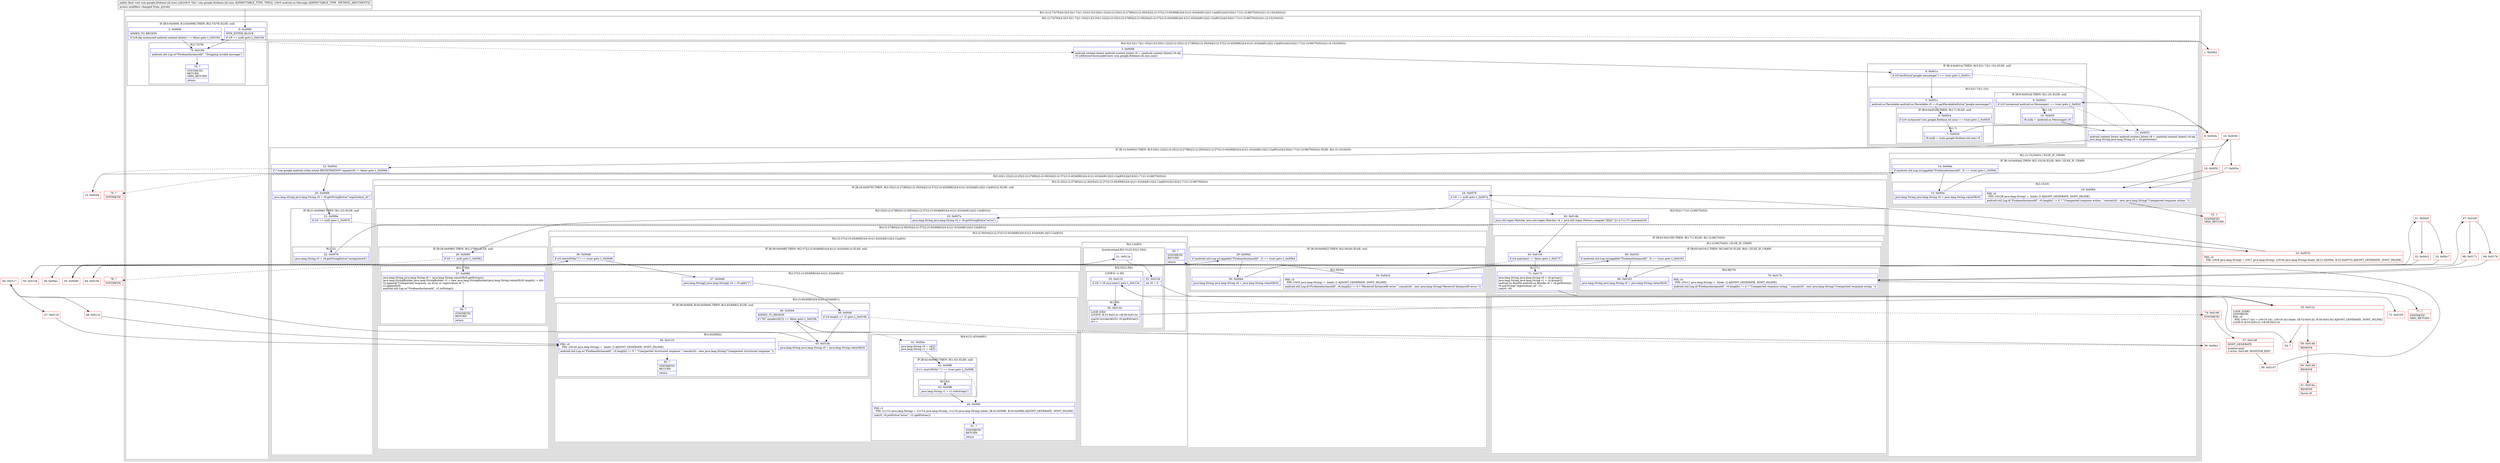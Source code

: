 digraph "CFG forcom.google.firebase.iid.zzau.zzb(Landroid\/os\/Message;)V" {
subgraph cluster_Region_1021164918 {
label = "R(1:(2:(2:73|79)|(4:3|(3:5|(1:7)|(1:10))|11|(3:20|(1:22)|(2:(2:25|(2:(2:27|80)|(2:(2:30|34)|(2:(2:37|(2:(3:45|49|82)|(4:41|(1:43)|44|81)))|(2:12a|83)))))|(2:62|(1:71)(1:(2:66|70)(0)))))(1:(2:15|19)(0)))))";
node [shape=record,color=blue];
subgraph cluster_Region_27125381 {
label = "R(2:(2:73|79)|(4:3|(3:5|(1:7)|(1:10))|11|(3:20|(1:22)|(2:(2:25|(2:(2:27|80)|(2:(2:30|34)|(2:(2:37|(2:(3:45|49|82)|(4:41|(1:43)|44|81)))|(2:12a|83)))))|(2:62|(1:71)(1:(2:66|70)(0)))))(1:(2:15|19)(0))))";
node [shape=record,color=blue];
subgraph cluster_IfRegion_1754377066 {
label = "IF [B:0:0x0000, B:2:0x0006] THEN: R(2:73|79) ELSE: null";
node [shape=record,color=blue];
Node_0 [shape=record,label="{0\:\ 0x0000|MTH_ENTER_BLOCK\l|if (r9 == null) goto L_0x0194\l}"];
Node_2 [shape=record,label="{2\:\ 0x0006|ADDED_TO_REGION\l|if ((r9.obj instanceof android.content.Intent) == false) goto L_0x0194\l}"];
subgraph cluster_Region_553597288 {
label = "R(2:73|79)";
node [shape=record,color=blue];
Node_73 [shape=record,label="{73\:\ 0x0194|android.util.Log.w(\"FirebaseInstanceId\", \"Dropping invalid message\")\l}"];
Node_79 [shape=record,label="{79\:\ ?|SYNTHETIC\lRETURN\lORIG_RETURN\l|return\l}"];
}
}
subgraph cluster_Region_382395954 {
label = "R(4:3|(3:5|(1:7)|(1:10))|11|(3:20|(1:22)|(2:(2:25|(2:(2:27|80)|(2:(2:30|34)|(2:(2:37|(2:(3:45|49|82)|(4:41|(1:43)|44|81)))|(2:12a|83)))))|(2:62|(1:71)(1:(2:66|70)(0)))))(1:(2:15|19)(0)))";
node [shape=record,color=blue];
Node_3 [shape=record,label="{3\:\ 0x0008|android.content.Intent android.content.Intent r0 = (android.content.Intent) r9.obj\lr0.setExtrasClassLoader(new com.google.firebase.iid.zzm.zza())\l}"];
subgraph cluster_IfRegion_1335518450 {
label = "IF [B:4:0x001a] THEN: R(3:5|(1:7)|(1:10)) ELSE: null";
node [shape=record,color=blue];
Node_4 [shape=record,label="{4\:\ 0x001a|if (r0.hasExtra(\"google.messenger\") == true) goto L_0x001c\l}"];
subgraph cluster_Region_1869577850 {
label = "R(3:5|(1:7)|(1:10))";
node [shape=record,color=blue];
Node_5 [shape=record,label="{5\:\ 0x001c|android.os.Parcelable android.os.Parcelable r0 = r0.getParcelableExtra(\"google.messenger\")\l}"];
subgraph cluster_IfRegion_342120579 {
label = "IF [B:6:0x0024] THEN: R(1:7) ELSE: null";
node [shape=record,color=blue];
Node_6 [shape=record,label="{6\:\ 0x0024|if ((r0 instanceof com.google.firebase.iid.zzm) == true) goto L_0x0026\l}"];
subgraph cluster_Region_2073424534 {
label = "R(1:7)";
node [shape=record,color=blue];
Node_7 [shape=record,label="{7\:\ 0x0026|r8.zzdb = (com.google.firebase.iid.zzm) r0\l}"];
}
}
subgraph cluster_IfRegion_1462454373 {
label = "IF [B:9:0x002d] THEN: R(1:10) ELSE: null";
node [shape=record,color=blue];
Node_9 [shape=record,label="{9\:\ 0x002d|if ((r0 instanceof android.os.Messenger) == true) goto L_0x002f\l}"];
subgraph cluster_Region_1275045077 {
label = "R(1:10)";
node [shape=record,color=blue];
Node_10 [shape=record,label="{10\:\ 0x002f|r8.zzda = (android.os.Messenger) r0\l}"];
}
}
}
}
Node_11 [shape=record,label="{11\:\ 0x0033|android.content.Intent android.content.Intent r9 = (android.content.Intent) r9.obj\ljava.lang.String java.lang.String r0 = r9.getAction()\l}"];
subgraph cluster_IfRegion_1892938493 {
label = "IF [B:12:0x0042] THEN: R(3:20|(1:22)|(2:(2:25|(2:(2:27|80)|(2:(2:30|34)|(2:(2:37|(2:(3:45|49|82)|(4:41|(1:43)|44|81)))|(2:12a|83)))))|(2:62|(1:71)(1:(2:66|70)(0))))) ELSE: R(1:(2:15|19)(0))";
node [shape=record,color=blue];
Node_12 [shape=record,label="{12\:\ 0x0042|if (\"com.google.android.c2dm.intent.REGISTRATION\".equals(r0) != false) goto L_0x0068\l}"];
subgraph cluster_Region_2031302445 {
label = "R(3:20|(1:22)|(2:(2:25|(2:(2:27|80)|(2:(2:30|34)|(2:(2:37|(2:(3:45|49|82)|(4:41|(1:43)|44|81)))|(2:12a|83)))))|(2:62|(1:71)(1:(2:66|70)(0)))))";
node [shape=record,color=blue];
Node_20 [shape=record,label="{20\:\ 0x0068|java.lang.String java.lang.String r0 = r9.getStringExtra(\"registration_id\")\l}"];
subgraph cluster_IfRegion_851619305 {
label = "IF [B:21:0x006e] THEN: R(1:22) ELSE: null";
node [shape=record,color=blue];
Node_21 [shape=record,label="{21\:\ 0x006e|if (r0 == null) goto L_0x0070\l}"];
subgraph cluster_Region_942253387 {
label = "R(1:22)";
node [shape=record,color=blue];
Node_22 [shape=record,label="{22\:\ 0x0070|java.lang.String r0 = r9.getStringExtra(\"unregistered\")\l}"];
}
}
subgraph cluster_Region_1897399820 {
label = "R(2:(2:25|(2:(2:27|80)|(2:(2:30|34)|(2:(2:37|(2:(3:45|49|82)|(4:41|(1:43)|44|81)))|(2:12a|83)))))|(2:62|(1:71)(1:(2:66|70)(0))))";
node [shape=record,color=blue];
subgraph cluster_IfRegion_433589682 {
label = "IF [B:24:0x0078] THEN: R(2:25|(2:(2:27|80)|(2:(2:30|34)|(2:(2:37|(2:(3:45|49|82)|(4:41|(1:43)|44|81)))|(2:12a|83))))) ELSE: null";
node [shape=record,color=blue];
Node_24 [shape=record,label="{24\:\ 0x0078|if (r0 == null) goto L_0x007a\l}"];
subgraph cluster_Region_612952904 {
label = "R(2:25|(2:(2:27|80)|(2:(2:30|34)|(2:(2:37|(2:(3:45|49|82)|(4:41|(1:43)|44|81)))|(2:12a|83)))))";
node [shape=record,color=blue];
Node_25 [shape=record,label="{25\:\ 0x007a|java.lang.String java.lang.String r0 = r9.getStringExtra(\"error\")\l}"];
subgraph cluster_Region_534740836 {
label = "R(2:(2:27|80)|(2:(2:30|34)|(2:(2:37|(2:(3:45|49|82)|(4:41|(1:43)|44|81)))|(2:12a|83))))";
node [shape=record,color=blue];
subgraph cluster_IfRegion_625551567 {
label = "IF [B:26:0x0080] THEN: R(2:27|80) ELSE: null";
node [shape=record,color=blue];
Node_26 [shape=record,label="{26\:\ 0x0080|if (r0 == null) goto L_0x0082\l}"];
subgraph cluster_Region_805362957 {
label = "R(2:27|80)";
node [shape=record,color=blue];
Node_27 [shape=record,label="{27\:\ 0x0082|java.lang.String java.lang.String r9 = java.lang.String.valueOf(r9.getExtras())\ljava.lang.StringBuilder java.lang.StringBuilder r2 = new java.lang.StringBuilder(java.lang.String.valueOf(r9).length() + 49)\lr2.append(\"Unexpected response, no error or registration id \")\lr2.append(r9)\landroid.util.Log.w(\"FirebaseInstanceId\", r2.toString())\l}"];
Node_80 [shape=record,label="{80\:\ ?|SYNTHETIC\lRETURN\l|return\l}"];
}
}
subgraph cluster_Region_2054184206 {
label = "R(2:(2:30|34)|(2:(2:37|(2:(3:45|49|82)|(4:41|(1:43)|44|81)))|(2:12a|83)))";
node [shape=record,color=blue];
subgraph cluster_IfRegion_597495633 {
label = "IF [B:29:0x00b2] THEN: R(2:30|34) ELSE: null";
node [shape=record,color=blue];
Node_29 [shape=record,label="{29\:\ 0x00b2|if (android.util.Log.isLoggable(\"FirebaseInstanceId\", 3) == true) goto L_0x00b4\l}"];
subgraph cluster_Region_1238727736 {
label = "R(2:30|34)";
node [shape=record,color=blue];
Node_30 [shape=record,label="{30\:\ 0x00b4|java.lang.String java.lang.String r6 = java.lang.String.valueOf(r0)\l}"];
Node_34 [shape=record,label="{34\:\ 0x00cd|PHI: r5 \l  PHI: (r5v5 java.lang.String) =  binds: [] A[DONT_GENERATE, DONT_INLINE]\l|android.util.Log.d(\"FirebaseInstanceId\", r6.length() != 0 ? \"Received InstanceID error \".concat(r6) : new java.lang.String(\"Received InstanceID error \"))\l}"];
}
}
subgraph cluster_Region_310658376 {
label = "R(2:(2:37|(2:(3:45|49|82)|(4:41|(1:43)|44|81)))|(2:12a|83))";
node [shape=record,color=blue];
subgraph cluster_IfRegion_1757089339 {
label = "IF [B:36:0x00d6] THEN: R(2:37|(2:(3:45|49|82)|(4:41|(1:43)|44|81))) ELSE: null";
node [shape=record,color=blue];
Node_36 [shape=record,label="{36\:\ 0x00d6|if (r0.startsWith(\"\|\") == true) goto L_0x00d8\l}"];
subgraph cluster_Region_1009902311 {
label = "R(2:37|(2:(3:45|49|82)|(4:41|(1:43)|44|81)))";
node [shape=record,color=blue];
Node_37 [shape=record,label="{37\:\ 0x00d8|java.lang.String[] java.lang.String[] r4 = r0.split(\"\|\")\l}"];
subgraph cluster_Region_1992571939 {
label = "R(2:(3:45|49|82)|(4:41|(1:43)|44|81))";
node [shape=record,color=blue];
subgraph cluster_IfRegion_829152959 {
label = "IF [B:38:0x00df, B:40:0x00e9] THEN: R(3:45|49|82) ELSE: null";
node [shape=record,color=blue];
Node_38 [shape=record,label="{38\:\ 0x00df|if (r4.length \<= 2) goto L_0x010b\l}"];
Node_40 [shape=record,label="{40\:\ 0x00e9|ADDED_TO_REGION\l|if (\"ID\".equals(r4[1]) == false) goto L_0x010b\l}"];
subgraph cluster_Region_1355983614 {
label = "R(3:45|49|82)";
node [shape=record,color=blue];
Node_45 [shape=record,label="{45\:\ 0x010b|java.lang.String java.lang.String r0 = java.lang.String.valueOf(r0)\l}"];
Node_49 [shape=record,label="{49\:\ 0x0123|PHI: r0 \l  PHI: (r0v20 java.lang.String) =  binds: [] A[DONT_GENERATE, DONT_INLINE]\l|android.util.Log.w(\"FirebaseInstanceId\", r0.length() != 0 ? \"Unexpected structured response \".concat(r0) : new java.lang.String(\"Unexpected structured response \"))\l}"];
Node_82 [shape=record,label="{82\:\ ?|SYNTHETIC\lRETURN\l|return\l}"];
}
}
subgraph cluster_Region_1355427455 {
label = "R(4:41|(1:43)|44|81)";
node [shape=record,color=blue];
Node_41 [shape=record,label="{41\:\ 0x00ec|java.lang.String r0 = r4[2]\ljava.lang.String r1 = r4[3]\l}"];
subgraph cluster_IfRegion_1744795387 {
label = "IF [B:42:0x00f6] THEN: R(1:43) ELSE: null";
node [shape=record,color=blue];
Node_42 [shape=record,label="{42\:\ 0x00f6|if (r1.startsWith(\":\") == true) goto L_0x00f8\l}"];
subgraph cluster_Region_1948976950 {
label = "R(1:43)";
node [shape=record,color=blue];
Node_43 [shape=record,label="{43\:\ 0x00f8|java.lang.String r1 = r1.substring(1)\l}"];
}
}
Node_44 [shape=record,label="{44\:\ 0x00fc|PHI: r1 \l  PHI: (r1v15 java.lang.String) = (r1v14 java.lang.String), (r1v16 java.lang.String) binds: [B:42:0x00f6, B:43:0x00f8] A[DONT_GENERATE, DONT_INLINE]\l|zza(r0, r9.putExtra(\"error\", r1).getExtras())\l}"];
Node_81 [shape=record,label="{81\:\ ?|SYNTHETIC\lRETURN\l|return\l}"];
}
}
}
}
subgraph cluster_Region_237275096 {
label = "R(2:12a|83)";
node [shape=record,color=blue];
subgraph cluster_SynchronizedRegion_1158211274 {
label = "Synchronized:R(2:51|(2:52|(1:56)))";
node [shape=record,color=blue];
Node_51 [shape=record,label="{51\:\ 0x012a}"];
subgraph cluster_Region_839133280 {
label = "R(2:52|(1:56))";
node [shape=record,color=blue];
Node_52 [shape=record,label="{52\:\ 0x012b|int r0 = 0\l}"];
subgraph cluster_LoopRegion_41820877 {
label = "LOOP:0: (1:56)";
node [shape=record,color=blue];
Node_55 [shape=record,label="{55\:\ 0x0132|if (r0 \< r8.zzcy.size()) goto L_0x0134\l}"];
subgraph cluster_Region_633133776 {
label = "R(1:56)";
node [shape=record,color=blue];
Node_56 [shape=record,label="{56\:\ 0x0134|LOOP_END\lLOOP:0: B:53:0x012c\-\>B:56:0x0134\l|zza(r8.zzcy.keyAt(r0), r9.getExtras())\lr0++\l}"];
}
}
}
}
Node_83 [shape=record,label="{83\:\ ?|SYNTHETIC\lRETURN\l|return\l}"];
}
}
}
}
}
}
subgraph cluster_Region_1987264622 {
label = "R(2:62|(1:71)(1:(2:66|70)(0)))";
node [shape=record,color=blue];
Node_62 [shape=record,label="{62\:\ 0x014b|java.util.regex.Matcher java.util.regex.Matcher r4 = java.util.regex.Pattern.compile(\"\|ID\|([^\|]+)\|:?+(.*)\").matcher(r0)\l}"];
subgraph cluster_IfRegion_2091196276 {
label = "IF [B:63:0x0159] THEN: R(1:71) ELSE: R(1:(2:66|70)(0))";
node [shape=record,color=blue];
Node_63 [shape=record,label="{63\:\ 0x0159|if (r4.matches() != false) goto L_0x017f\l}"];
subgraph cluster_Region_1175299972 {
label = "R(1:71)";
node [shape=record,color=blue];
Node_71 [shape=record,label="{71\:\ 0x017f|java.lang.String java.lang.String r0 = r4.group(1)\ljava.lang.String java.lang.String r1 = r4.group(2)\landroid.os.Bundle android.os.Bundle r9 = r9.getExtras()\lr9.putString(\"registration_id\", r1)\lzza(r0, r9)\l}"];
}
subgraph cluster_Region_1972786470 {
label = "R(1:(2:66|70)(0)) | ELSE_IF_CHAIN\l";
node [shape=record,color=blue];
subgraph cluster_IfRegion_585386643 {
label = "IF [B:65:0x0161] THEN: R(2:66|70) ELSE: R(0) | ELSE_IF_CHAIN\l";
node [shape=record,color=blue];
Node_65 [shape=record,label="{65\:\ 0x0161|if (android.util.Log.isLoggable(\"FirebaseInstanceId\", 3) == true) goto L_0x0163\l}"];
subgraph cluster_Region_1538219021 {
label = "R(2:66|70)";
node [shape=record,color=blue];
Node_66 [shape=record,label="{66\:\ 0x0163|java.lang.String java.lang.String r0 = java.lang.String.valueOf(r0)\l}"];
Node_70 [shape=record,label="{70\:\ 0x017b|PHI: r0 \l  PHI: (r0v11 java.lang.String) =  binds: [] A[DONT_GENERATE, DONT_INLINE]\l|android.util.Log.d(\"FirebaseInstanceId\", r0.length() != 0 ? \"Unexpected response string: \".concat(r0) : new java.lang.String(\"Unexpected response string: \"))\l}"];
}
subgraph cluster_Region_148112208 {
label = "R(0)";
node [shape=record,color=blue];
}
}
}
}
}
}
}
subgraph cluster_Region_174627382 {
label = "R(1:(2:15|19)(0)) | ELSE_IF_CHAIN\l";
node [shape=record,color=blue];
subgraph cluster_IfRegion_1292943672 {
label = "IF [B:14:0x004a] THEN: R(2:15|19) ELSE: R(0) | ELSE_IF_CHAIN\l";
node [shape=record,color=blue];
Node_14 [shape=record,label="{14\:\ 0x004a|if (android.util.Log.isLoggable(\"FirebaseInstanceId\", 3) == true) goto L_0x004c\l}"];
subgraph cluster_Region_1902875470 {
label = "R(2:15|19)";
node [shape=record,color=blue];
Node_15 [shape=record,label="{15\:\ 0x004c|java.lang.String java.lang.String r0 = java.lang.String.valueOf(r0)\l}"];
Node_19 [shape=record,label="{19\:\ 0x0064|PHI: r0 \l  PHI: (r0v28 java.lang.String) =  binds: [] A[DONT_GENERATE, DONT_INLINE]\l|android.util.Log.d(\"FirebaseInstanceId\", r0.length() != 0 ? \"Unexpected response action: \".concat(r0) : new java.lang.String(\"Unexpected response action: \"))\l}"];
}
subgraph cluster_Region_1293986523 {
label = "R(0)";
node [shape=record,color=blue];
}
}
}
}
}
}
}
Node_1 [shape=record,color=red,label="{1\:\ 0x0002}"];
Node_8 [shape=record,color=red,label="{8\:\ 0x002b}"];
Node_13 [shape=record,color=red,label="{13\:\ 0x0044}"];
Node_16 [shape=record,color=red,label="{16\:\ 0x0058}"];
Node_17 [shape=record,color=red,label="{17\:\ 0x005a}"];
Node_18 [shape=record,color=red,label="{18\:\ 0x005f}"];
Node_23 [shape=record,color=red,label="{23\:\ 0x0076|PHI: r0 \l  PHI: (r0v8 java.lang.String) = (r0v7 java.lang.String), (r0v26 java.lang.String) binds: [B:21:0x006e, B:22:0x0070] A[DONT_GENERATE, DONT_INLINE]\l}"];
Node_28 [shape=record,color=red,label="{28\:\ 0x00ac}"];
Node_31 [shape=record,color=red,label="{31\:\ 0x00c0}"];
Node_32 [shape=record,color=red,label="{32\:\ 0x00c2}"];
Node_33 [shape=record,color=red,label="{33\:\ 0x00c7}"];
Node_35 [shape=record,color=red,label="{35\:\ 0x00d0}"];
Node_39 [shape=record,color=red,label="{39\:\ 0x00e1}"];
Node_46 [shape=record,color=red,label="{46\:\ 0x0117}"];
Node_47 [shape=record,color=red,label="{47\:\ 0x0119}"];
Node_48 [shape=record,color=red,label="{48\:\ 0x011e}"];
Node_50 [shape=record,color=red,label="{50\:\ 0x0128}"];
Node_53 [shape=record,color=red,label="{53\:\ 0x012c|LOOP_START\lSYNTHETIC\lPHI: r0 \l  PHI: (r0v17 int) = (r0v16 int), (r0v18 int) binds: [B:52:0x012b, B:56:0x0134] A[DONT_GENERATE, DONT_INLINE]\lLOOP:0: B:53:0x012c\-\>B:56:0x0134\l}"];
Node_54 [shape=record,color=red,label="{54\:\ ?}"];
Node_57 [shape=record,color=red,label="{57\:\ 0x0146|DONT_GENERATE\l|monitor\-exit(\l\/\/ error: 0x0146: MONITOR_EXIT  \l}"];
Node_58 [shape=record,color=red,label="{58\:\ 0x0147}"];
Node_59 [shape=record,color=red,label="{59\:\ 0x0148|REMOVE\l}"];
Node_60 [shape=record,color=red,label="{60\:\ 0x0149|REMOVE\l}"];
Node_61 [shape=record,color=red,label="{61\:\ 0x014a|REMOVE\l|throw r9\l}"];
Node_64 [shape=record,color=red,label="{64\:\ 0x015b}"];
Node_67 [shape=record,color=red,label="{67\:\ 0x016f}"];
Node_68 [shape=record,color=red,label="{68\:\ 0x0171}"];
Node_69 [shape=record,color=red,label="{69\:\ 0x0176}"];
Node_72 [shape=record,color=red,label="{72\:\ 0x0193}"];
Node_74 [shape=record,color=red,label="{74\:\ 0x0146|SYNTHETIC\l}"];
Node_75 [shape=record,color=red,label="{75\:\ ?|SYNTHETIC\lORIG_RETURN\l}"];
Node_76 [shape=record,color=red,label="{76\:\ ?|SYNTHETIC\l}"];
Node_77 [shape=record,color=red,label="{77\:\ ?|SYNTHETIC\lORIG_RETURN\l}"];
Node_78 [shape=record,color=red,label="{78\:\ ?|SYNTHETIC\l}"];
MethodNode[shape=record,label="{public final void com.google.firebase.iid.zzau.zzb((r8v0 'this' com.google.firebase.iid.zzau A[IMMUTABLE_TYPE, THIS]), (r9v0 android.os.Message A[IMMUTABLE_TYPE, METHOD_ARGUMENT]))  | access modifiers changed from: private\l}"];
MethodNode -> Node_0;
Node_0 -> Node_1[style=dashed];
Node_0 -> Node_73;
Node_2 -> Node_3[style=dashed];
Node_2 -> Node_73;
Node_73 -> Node_79;
Node_3 -> Node_4;
Node_4 -> Node_5;
Node_4 -> Node_11[style=dashed];
Node_5 -> Node_6;
Node_6 -> Node_7;
Node_6 -> Node_8[style=dashed];
Node_7 -> Node_8;
Node_9 -> Node_10;
Node_9 -> Node_11[style=dashed];
Node_10 -> Node_11;
Node_11 -> Node_12;
Node_12 -> Node_13[style=dashed];
Node_12 -> Node_20;
Node_20 -> Node_21;
Node_21 -> Node_22;
Node_21 -> Node_23[style=dashed];
Node_22 -> Node_23;
Node_24 -> Node_25;
Node_24 -> Node_62[style=dashed];
Node_25 -> Node_26;
Node_26 -> Node_27;
Node_26 -> Node_28[style=dashed];
Node_27 -> Node_80;
Node_29 -> Node_30;
Node_29 -> Node_35[style=dashed];
Node_30 -> Node_31;
Node_34 -> Node_35;
Node_36 -> Node_37;
Node_36 -> Node_50[style=dashed];
Node_37 -> Node_38;
Node_38 -> Node_39[style=dashed];
Node_38 -> Node_45;
Node_40 -> Node_41[style=dashed];
Node_40 -> Node_45;
Node_45 -> Node_46;
Node_49 -> Node_82;
Node_41 -> Node_42;
Node_42 -> Node_43;
Node_42 -> Node_44[style=dashed];
Node_43 -> Node_44;
Node_44 -> Node_81;
Node_51 -> Node_52;
Node_52 -> Node_53;
Node_55 -> Node_56;
Node_55 -> Node_74[style=dashed];
Node_56 -> Node_53;
Node_62 -> Node_63;
Node_63 -> Node_64[style=dashed];
Node_63 -> Node_71;
Node_71 -> Node_72;
Node_65 -> Node_66;
Node_65 -> Node_78[style=dashed];
Node_66 -> Node_67;
Node_70 -> Node_77;
Node_14 -> Node_15;
Node_14 -> Node_76[style=dashed];
Node_15 -> Node_16;
Node_19 -> Node_75;
Node_1 -> Node_2;
Node_8 -> Node_9;
Node_13 -> Node_14;
Node_16 -> Node_17;
Node_16 -> Node_18;
Node_17 -> Node_19;
Node_18 -> Node_19;
Node_23 -> Node_24;
Node_28 -> Node_29;
Node_31 -> Node_32;
Node_31 -> Node_33;
Node_32 -> Node_34;
Node_33 -> Node_34;
Node_35 -> Node_36;
Node_39 -> Node_40;
Node_46 -> Node_47;
Node_46 -> Node_48;
Node_47 -> Node_49;
Node_48 -> Node_49;
Node_50 -> Node_51;
Node_53 -> Node_54;
Node_53 -> Node_59;
Node_54 -> Node_55;
Node_57 -> Node_58;
Node_58 -> Node_83;
Node_59 -> Node_60;
Node_60 -> Node_61;
Node_64 -> Node_65;
Node_67 -> Node_68;
Node_67 -> Node_69;
Node_68 -> Node_70;
Node_69 -> Node_70;
Node_74 -> Node_57;
}

